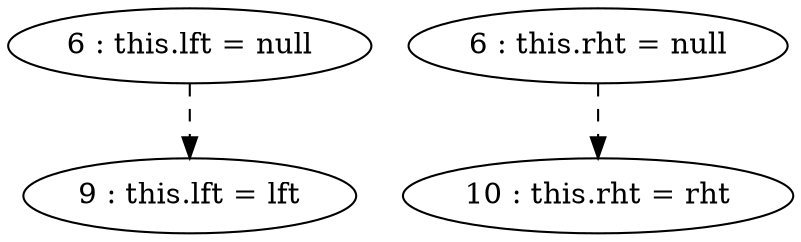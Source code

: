 digraph G {
"6 : this.lft = null"
"6 : this.lft = null" -> "9 : this.lft = lft" [style=dashed]
"6 : this.rht = null"
"6 : this.rht = null" -> "10 : this.rht = rht" [style=dashed]
"9 : this.lft = lft"
"10 : this.rht = rht"
}